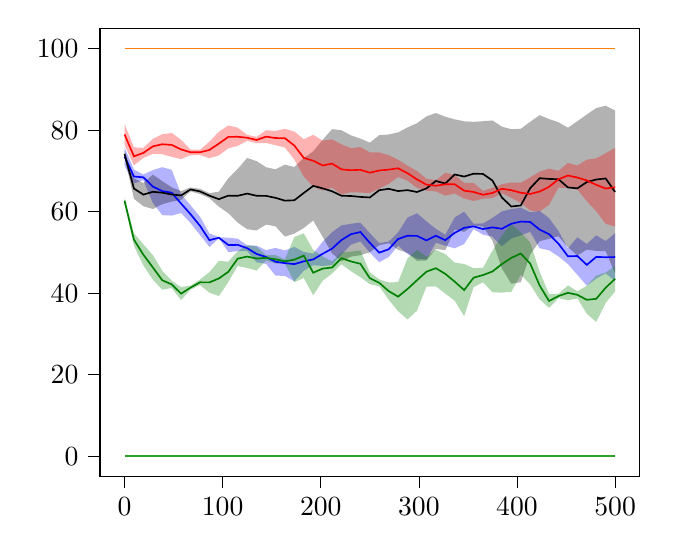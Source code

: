 % This file was created by tikzplotlib v0.9.6.
\begin{tikzpicture}

\definecolor{color0}{rgb}{0.122,0.467,0.706}
\definecolor{color1}{rgb}{1,0.498,0.055}
\definecolor{color2}{rgb}{0.173,0.627,0.173}

\begin{axis}[
tick align=outside,
tick pos=left,
x grid style={white!69.02!black},
xmin=-25, xmax=525,
xtick style={color=black},
y grid style={white!69.02!black},
ymin=-5, ymax=105,
ytick style={color=black}
]
\path [fill=blue, fill opacity=0.3]
(axis cs:0,75.772)
--(axis cs:0,71.279)
--(axis cs:9.615,66.911)
--(axis cs:19.231,67.72)
--(axis cs:28.846,62.145)
--(axis cs:38.462,59.149)
--(axis cs:48.077,59.031)
--(axis cs:57.692,59.673)
--(axis cs:67.308,57.18)
--(axis cs:76.923,54.27)
--(axis cs:86.538,51.323)
--(axis cs:96.154,53.449)
--(axis cs:105.769,50.06)
--(axis cs:115.385,50.304)
--(axis cs:125,50.315)
--(axis cs:134.615,47.551)
--(axis cs:144.231,47.196)
--(axis cs:153.846,44.296)
--(axis cs:163.462,44.236)
--(axis cs:173.077,42.899)
--(axis cs:182.692,45.497)
--(axis cs:192.308,46.849)
--(axis cs:201.923,46.675)
--(axis cs:211.538,46.885)
--(axis cs:221.154,49.477)
--(axis cs:230.769,51.905)
--(axis cs:240.385,52.686)
--(axis cs:250,49.967)
--(axis cs:259.615,47.61)
--(axis cs:269.231,48.857)
--(axis cs:278.846,51.688)
--(axis cs:288.462,49.609)
--(axis cs:298.077,48.482)
--(axis cs:307.692,48.279)
--(axis cs:317.308,52.366)
--(axis cs:326.923,51.646)
--(axis cs:336.538,50.995)
--(axis cs:346.154,52.063)
--(axis cs:355.769,55.729)
--(axis cs:365.385,54.342)
--(axis cs:375,53.831)
--(axis cs:384.615,51.497)
--(axis cs:394.231,53.424)
--(axis cs:403.846,54.176)
--(axis cs:413.462,55.052)
--(axis cs:423.077,51.008)
--(axis cs:432.692,50.516)
--(axis cs:442.308,49.005)
--(axis cs:451.923,47.134)
--(axis cs:461.538,44.497)
--(axis cs:471.154,41.823)
--(axis cs:480.769,43.576)
--(axis cs:490.385,44.858)
--(axis cs:500,42.961)
--(axis cs:500,54.742)
--(axis cs:500,54.742)
--(axis cs:490.385,52.778)
--(axis cs:480.769,54.184)
--(axis cs:471.154,52.051)
--(axis cs:461.538,53.709)
--(axis cs:451.923,50.97)
--(axis cs:442.308,55.245)
--(axis cs:432.692,58.408)
--(axis cs:423.077,60.155)
--(axis cs:413.462,59.861)
--(axis cs:403.846,60.953)
--(axis cs:394.231,60.63)
--(axis cs:384.615,60.069)
--(axis cs:375,58.452)
--(axis cs:365.385,57.104)
--(axis cs:355.769,57.034)
--(axis cs:346.154,59.985)
--(axis cs:336.538,58.578)
--(axis cs:326.923,54.339)
--(axis cs:317.308,55.796)
--(axis cs:307.692,57.61)
--(axis cs:298.077,59.6)
--(axis cs:288.462,58.554)
--(axis cs:278.846,54.907)
--(axis cs:269.231,52.667)
--(axis cs:259.615,52.259)
--(axis cs:250,54.72)
--(axis cs:240.385,57.304)
--(axis cs:230.769,57.018)
--(axis cs:221.154,56.607)
--(axis cs:211.538,54.955)
--(axis cs:201.923,52.619)
--(axis cs:192.308,49.696)
--(axis cs:182.692,50.109)
--(axis cs:173.077,51.335)
--(axis cs:163.462,50.483)
--(axis cs:153.846,51.106)
--(axis cs:144.231,50.55)
--(axis cs:134.615,51.663)
--(axis cs:125,51.737)
--(axis cs:115.385,53.36)
--(axis cs:105.769,53.589)
--(axis cs:96.154,53.732)
--(axis cs:86.538,54.658)
--(axis cs:76.923,58.765)
--(axis cs:67.308,61.547)
--(axis cs:57.692,64.264)
--(axis cs:48.077,70.259)
--(axis cs:38.462,70.903)
--(axis cs:28.846,70.181)
--(axis cs:19.231,69.111)
--(axis cs:9.615,70.308)
--(axis cs:0,75.772)
--cycle;

\path [fill=black, fill opacity=0.3]
(axis cs:0,74.954)
--(axis cs:0,73.353)
--(axis cs:9.615,63.14)
--(axis cs:19.231,61.333)
--(axis cs:28.846,60.645)
--(axis cs:38.462,61.82)
--(axis cs:48.077,62.443)
--(axis cs:57.692,62.905)
--(axis cs:67.308,64.97)
--(axis cs:76.923,64.307)
--(axis cs:86.538,63.291)
--(axis cs:96.154,61.215)
--(axis cs:105.769,59.646)
--(axis cs:115.385,57.298)
--(axis cs:125,55.683)
--(axis cs:134.615,55.383)
--(axis cs:144.231,56.818)
--(axis cs:153.846,56.394)
--(axis cs:163.462,53.856)
--(axis cs:173.077,54.612)
--(axis cs:182.692,55.978)
--(axis cs:192.308,57.824)
--(axis cs:201.923,53.807)
--(axis cs:211.538,49.746)
--(axis cs:221.154,47.805)
--(axis cs:230.769,48.956)
--(axis cs:240.385,49.311)
--(axis cs:250,50.025)
--(axis cs:259.615,51.755)
--(axis cs:269.231,52.252)
--(axis cs:278.846,50.647)
--(axis cs:288.462,49.882)
--(axis cs:298.077,47.933)
--(axis cs:307.692,48.014)
--(axis cs:317.308,50.84)
--(axis cs:326.923,50.529)
--(axis cs:336.538,55.593)
--(axis cs:346.154,55.036)
--(axis cs:355.769,56.603)
--(axis cs:365.385,56.301)
--(axis cs:375,52.88)
--(axis cs:384.615,46.06)
--(axis cs:394.231,42.299)
--(axis cs:403.846,42.691)
--(axis cs:413.462,49.469)
--(axis cs:423.077,52.74)
--(axis cs:432.692,53.325)
--(axis cs:442.308,53.963)
--(axis cs:451.923,51.281)
--(axis cs:461.538,49.251)
--(axis cs:471.154,50.669)
--(axis cs:480.769,50.362)
--(axis cs:490.385,50.289)
--(axis cs:500,44.86)
--(axis cs:500,84.799)
--(axis cs:500,84.799)
--(axis cs:490.385,85.989)
--(axis cs:480.769,85.394)
--(axis cs:471.154,83.835)
--(axis cs:461.538,82.177)
--(axis cs:451.923,80.583)
--(axis cs:442.308,81.927)
--(axis cs:432.692,82.716)
--(axis cs:423.077,83.661)
--(axis cs:413.462,82.039)
--(axis cs:403.846,80.325)
--(axis cs:394.231,80.217)
--(axis cs:384.615,80.856)
--(axis cs:375,82.366)
--(axis cs:365.385,82.184)
--(axis cs:355.769,82.026)
--(axis cs:346.154,82.163)
--(axis cs:336.538,82.644)
--(axis cs:326.923,83.277)
--(axis cs:317.308,84.197)
--(axis cs:307.692,83.364)
--(axis cs:298.077,81.686)
--(axis cs:288.462,80.666)
--(axis cs:278.846,79.436)
--(axis cs:269.231,78.93)
--(axis cs:259.615,78.765)
--(axis cs:250,76.926)
--(axis cs:240.385,77.918)
--(axis cs:230.769,78.713)
--(axis cs:221.154,79.974)
--(axis cs:211.538,80.24)
--(axis cs:201.923,77.614)
--(axis cs:192.308,74.796)
--(axis cs:182.692,73.173)
--(axis cs:173.077,70.961)
--(axis cs:163.462,71.522)
--(axis cs:153.846,70.382)
--(axis cs:144.231,70.898)
--(axis cs:134.615,72.389)
--(axis cs:125,73.171)
--(axis cs:115.385,70.469)
--(axis cs:105.769,68.19)
--(axis cs:96.154,64.894)
--(axis cs:86.538,64.538)
--(axis cs:76.923,65.606)
--(axis cs:67.308,65.924)
--(axis cs:57.692,65.044)
--(axis cs:48.077,65.955)
--(axis cs:38.462,67.482)
--(axis cs:28.846,69.073)
--(axis cs:19.231,67.017)
--(axis cs:9.615,68.175)
--(axis cs:0,74.954)
--cycle;

\path [fill=red, fill opacity=0.3]
(axis cs:0,81.53)
--(axis cs:0,76.346)
--(axis cs:9.615,71.373)
--(axis cs:19.231,73.18)
--(axis cs:28.846,74.181)
--(axis cs:38.462,74.075)
--(axis cs:48.077,73.444)
--(axis cs:57.692,72.879)
--(axis cs:67.308,73.864)
--(axis cs:76.923,73.91)
--(axis cs:86.538,73.111)
--(axis cs:96.154,73.782)
--(axis cs:105.769,75.522)
--(axis cs:115.385,76.137)
--(axis cs:125,77.393)
--(axis cs:134.615,76.806)
--(axis cs:144.231,76.839)
--(axis cs:153.846,76.301)
--(axis cs:163.462,75.715)
--(axis cs:173.077,72.766)
--(axis cs:182.692,68.596)
--(axis cs:192.308,66.117)
--(axis cs:201.923,65.206)
--(axis cs:211.538,65.842)
--(axis cs:221.154,64.226)
--(axis cs:230.769,64.761)
--(axis cs:240.385,64.677)
--(axis cs:250,64.561)
--(axis cs:259.615,65.653)
--(axis cs:269.231,66.766)
--(axis cs:278.846,68.517)
--(axis cs:288.462,67.568)
--(axis cs:298.077,65.82)
--(axis cs:307.692,65.157)
--(axis cs:317.308,64.969)
--(axis cs:326.923,63.909)
--(axis cs:336.538,64.433)
--(axis cs:346.154,63.213)
--(axis cs:355.769,62.628)
--(axis cs:365.385,63.174)
--(axis cs:375,63.299)
--(axis cs:384.615,64.506)
--(axis cs:394.231,63.372)
--(axis cs:403.846,62.151)
--(axis cs:413.462,60.267)
--(axis cs:423.077,60.039)
--(axis cs:432.692,61.639)
--(axis cs:442.308,65.876)
--(axis cs:451.923,65.757)
--(axis cs:461.538,65.402)
--(axis cs:471.154,62.568)
--(axis cs:480.769,60.093)
--(axis cs:490.385,56.997)
--(axis cs:500,56.351)
--(axis cs:500,75.625)
--(axis cs:500,75.625)
--(axis cs:490.385,74.326)
--(axis cs:480.769,73.078)
--(axis cs:471.154,72.727)
--(axis cs:461.538,71.328)
--(axis cs:451.923,71.959)
--(axis cs:442.308,70.019)
--(axis cs:432.692,70.548)
--(axis cs:423.077,69.829)
--(axis cs:413.462,68.406)
--(axis cs:403.846,67.1)
--(axis cs:394.231,67.145)
--(axis cs:384.615,66.72)
--(axis cs:375,65.856)
--(axis cs:365.385,65.104)
--(axis cs:355.769,67.018)
--(axis cs:346.154,67.081)
--(axis cs:336.538,68.986)
--(axis cs:326.923,69.521)
--(axis cs:317.308,67.73)
--(axis cs:307.692,68.079)
--(axis cs:298.077,69.987)
--(axis cs:288.462,71.259)
--(axis cs:278.846,72.746)
--(axis cs:269.231,73.854)
--(axis cs:259.615,74.529)
--(axis cs:250,74.536)
--(axis cs:240.385,75.845)
--(axis cs:230.769,75.563)
--(axis cs:221.154,76.505)
--(axis cs:211.538,77.717)
--(axis cs:201.923,77.424)
--(axis cs:192.308,78.856)
--(axis cs:182.692,77.764)
--(axis cs:173.077,79.635)
--(axis cs:163.462,80.321)
--(axis cs:153.846,79.801)
--(axis cs:144.231,79.974)
--(axis cs:134.615,78.332)
--(axis cs:125,78.854)
--(axis cs:115.385,80.583)
--(axis cs:105.769,81.14)
--(axis cs:96.154,79.603)
--(axis cs:86.538,77.158)
--(axis cs:76.923,75.2)
--(axis cs:67.308,75.237)
--(axis cs:57.692,77.628)
--(axis cs:48.077,79.295)
--(axis cs:38.462,78.986)
--(axis cs:28.846,77.836)
--(axis cs:19.231,75.652)
--(axis cs:9.615,75.763)
--(axis cs:0,81.53)
--cycle;

\path [fill=green!50!black, fill opacity=0.3]
(axis cs:0,63.509)
--(axis cs:0,61.866)
--(axis cs:9.615,51.571)
--(axis cs:19.231,46.821)
--(axis cs:28.846,43.295)
--(axis cs:38.462,40.828)
--(axis cs:48.077,41.256)
--(axis cs:57.692,38.277)
--(axis cs:67.308,40.873)
--(axis cs:76.923,41.984)
--(axis cs:86.538,40.116)
--(axis cs:96.154,39.289)
--(axis cs:105.769,42.738)
--(axis cs:115.385,46.671)
--(axis cs:125,46.184)
--(axis cs:134.615,45.534)
--(axis cs:144.231,48.005)
--(axis cs:153.846,47.25)
--(axis cs:163.462,47.31)
--(axis cs:173.077,42.696)
--(axis cs:182.692,43.721)
--(axis cs:192.308,39.458)
--(axis cs:201.923,43.036)
--(axis cs:211.538,44.791)
--(axis cs:221.154,47.094)
--(axis cs:230.769,45.39)
--(axis cs:240.385,43.924)
--(axis cs:250,42.196)
--(axis cs:259.615,41.69)
--(axis cs:269.231,38.393)
--(axis cs:278.846,35.563)
--(axis cs:288.462,33.537)
--(axis cs:298.077,35.723)
--(axis cs:307.692,41.571)
--(axis cs:317.308,41.649)
--(axis cs:326.923,39.882)
--(axis cs:336.538,38.148)
--(axis cs:346.154,34.344)
--(axis cs:355.769,41.465)
--(axis cs:365.385,42.675)
--(axis cs:375,40.198)
--(axis cs:384.615,40.132)
--(axis cs:394.231,40.33)
--(axis cs:403.846,44.566)
--(axis cs:413.462,42.113)
--(axis cs:423.077,38.495)
--(axis cs:432.692,36.374)
--(axis cs:442.308,38.769)
--(axis cs:451.923,38.24)
--(axis cs:461.538,38.714)
--(axis cs:471.154,34.928)
--(axis cs:480.769,32.933)
--(axis cs:490.385,37.602)
--(axis cs:500,40.397)
--(axis cs:500,46.633)
--(axis cs:500,46.633)
--(axis cs:490.385,45.057)
--(axis cs:480.769,44.284)
--(axis cs:471.154,41.795)
--(axis cs:461.538,40.459)
--(axis cs:451.923,41.911)
--(axis cs:442.308,39.812)
--(axis cs:432.692,39.755)
--(axis cs:423.077,45.258)
--(axis cs:413.462,52.4)
--(axis cs:403.846,54.876)
--(axis cs:394.231,56.947)
--(axis cs:384.615,54.139)
--(axis cs:375,50.432)
--(axis cs:365.385,46.205)
--(axis cs:355.769,46.123)
--(axis cs:346.154,47.167)
--(axis cs:336.538,47.477)
--(axis cs:326.923,49.57)
--(axis cs:317.308,50.596)
--(axis cs:307.692,48.94)
--(axis cs:298.077,50.616)
--(axis cs:288.462,48.529)
--(axis cs:278.846,42.709)
--(axis cs:269.231,42.617)
--(axis cs:259.615,43.375)
--(axis cs:250,45.126)
--(axis cs:240.385,50.489)
--(axis cs:230.769,50.168)
--(axis cs:221.154,50.055)
--(axis cs:211.538,47.79)
--(axis cs:201.923,49.002)
--(axis cs:192.308,50.572)
--(axis cs:182.692,54.683)
--(axis cs:173.077,53.737)
--(axis cs:163.462,48.282)
--(axis cs:153.846,49.361)
--(axis cs:144.231,49.312)
--(axis cs:134.615,51.436)
--(axis cs:125,51.758)
--(axis cs:115.385,50.272)
--(axis cs:105.769,47.717)
--(axis cs:96.154,47.914)
--(axis cs:86.538,45.169)
--(axis cs:76.923,43.324)
--(axis cs:67.308,41.85)
--(axis cs:57.692,41.473)
--(axis cs:48.077,43.041)
--(axis cs:38.462,45.491)
--(axis cs:28.846,49.329)
--(axis cs:19.231,52.001)
--(axis cs:9.615,54.663)
--(axis cs:0,63.509)
--cycle;

\addplot [semithick, blue]
table {%
0 73.525
9.615 68.61
19.231 68.415
28.846 66.163
38.462 65.026
48.077 64.645
57.692 61.968
67.308 59.363
76.923 56.518
86.538 52.991
96.154 53.59
105.769 51.825
115.385 51.832
125 51.026
134.615 49.607
144.231 48.873
153.846 47.701
163.462 47.36
173.077 47.117
182.692 47.803
192.308 48.272
201.923 49.647
211.538 50.92
221.154 53.042
230.769 54.462
240.385 54.995
250 52.343
259.615 49.935
269.231 50.762
278.846 53.297
288.462 54.081
298.077 54.041
307.692 52.945
317.308 54.081
326.923 52.993
336.538 54.787
346.154 56.024
355.769 56.381
365.385 55.723
375 56.141
384.615 55.783
394.231 57.027
403.846 57.564
413.462 57.457
423.077 55.582
432.692 54.462
442.308 52.125
451.923 49.052
461.538 49.103
471.154 46.937
480.769 48.88
490.385 48.818
500 48.851
};
\addplot [semithick, black]
table {%
0 74.154
9.615 65.657
19.231 64.175
28.846 64.859
38.462 64.651
48.077 64.199
57.692 63.974
67.308 65.447
76.923 64.956
86.538 63.914
96.154 63.054
105.769 63.918
115.385 63.884
125 64.427
134.615 63.886
144.231 63.858
153.846 63.388
163.462 62.689
173.077 62.787
182.692 64.576
192.308 66.31
201.923 65.711
211.538 64.993
221.154 63.889
230.769 63.835
240.385 63.614
250 63.475
259.615 65.26
269.231 65.591
278.846 65.041
288.462 65.274
298.077 64.81
307.692 65.689
317.308 67.519
326.923 66.903
336.538 69.119
346.154 68.599
355.769 69.314
365.385 69.242
375 67.623
384.615 63.458
394.231 61.258
403.846 61.508
413.462 65.754
423.077 68.2
432.692 68.021
442.308 67.945
451.923 65.932
461.538 65.714
471.154 67.252
480.769 67.878
490.385 68.139
500 64.83
};
\addplot [semithick, red]
table {%
0 78.938
9.615 73.568
19.231 74.416
28.846 76.008
38.462 76.531
48.077 76.369
57.692 75.253
67.308 74.551
76.923 74.555
86.538 75.135
96.154 76.693
105.769 78.331
115.385 78.36
125 78.124
134.615 77.569
144.231 78.406
153.846 78.051
163.462 78.018
173.077 76.2
182.692 73.18
192.308 72.487
201.923 71.315
211.538 71.78
221.154 70.365
230.769 70.162
240.385 70.261
250 69.548
259.615 70.091
269.231 70.31
278.846 70.632
288.462 69.414
298.077 67.903
307.692 66.618
317.308 66.349
326.923 66.715
336.538 66.71
346.154 65.147
355.769 64.823
365.385 64.139
375 64.577
384.615 65.613
394.231 65.258
403.846 64.625
413.462 64.337
423.077 64.934
432.692 66.094
442.308 67.947
451.923 68.858
461.538 68.365
471.154 67.647
480.769 66.586
490.385 65.661
500 65.988
};
\addplot [semithick, green!50!black]
table {%
0 62.687
9.615 53.117
19.231 49.411
28.846 46.312
38.462 43.159
48.077 42.148
57.692 39.875
67.308 41.362
76.923 42.654
86.538 42.642
96.154 43.602
105.769 45.227
115.385 48.472
125 48.971
134.615 48.485
144.231 48.658
153.846 48.306
163.462 47.796
173.077 48.216
182.692 49.202
192.308 45.015
201.923 46.019
211.538 46.291
221.154 48.575
230.769 47.779
240.385 47.207
250 43.661
259.615 42.532
269.231 40.505
278.846 39.136
288.462 41.033
298.077 43.17
307.692 45.255
317.308 46.123
326.923 44.726
336.538 42.813
346.154 40.755
355.769 43.794
365.385 44.44
375 45.315
384.615 47.135
394.231 48.639
403.846 49.721
413.462 47.256
423.077 41.876
432.692 38.064
442.308 39.29
451.923 40.075
461.538 39.586
471.154 38.362
480.769 38.608
490.385 41.329
500 43.515
};
\addplot [semithick, color0]
table {%
0 100
9.615 100
19.231 100
28.846 100
38.462 100
48.077 100
57.692 100
67.308 100
76.923 100
86.538 100
96.154 100
105.769 100
115.385 100
125 100
134.615 100
144.231 100
153.846 100
163.462 100
173.077 100
182.692 100
192.308 100
201.923 100
211.538 100
221.154 100
230.769 100
240.385 100
250 100
259.615 100
269.231 100
278.846 100
288.462 100
298.077 100
307.692 100
317.308 100
326.923 100
336.538 100
346.154 100
355.769 100
365.385 100
375 100
384.615 100
394.231 100
403.846 100
413.462 100
423.077 100
432.692 100
442.308 100
451.923 100
461.538 100
471.154 100
480.769 100
490.385 100
500 100
};
\addplot [semithick, color1]
table {%
0 100
9.615 100
19.231 100
28.846 100
38.462 100
48.077 100
57.692 100
67.308 100
76.923 100
86.538 100
96.154 100
105.769 100
115.385 100
125 100
134.615 100
144.231 100
153.846 100
163.462 100
173.077 100
182.692 100
192.308 100
201.923 100
211.538 100
221.154 100
230.769 100
240.385 100
250 100
259.615 100
269.231 100
278.846 100
288.462 100
298.077 100
307.692 100
317.308 100
326.923 100
336.538 100
346.154 100
355.769 100
365.385 100
375 100
384.615 100
394.231 100
403.846 100
413.462 100
423.077 100
432.692 100
442.308 100
451.923 100
461.538 100
471.154 100
480.769 100
490.385 100
500 100
};
\addplot [semithick, color2]
table {%
0 0
9.615 0
19.231 0
28.846 0
38.462 0
48.077 0
57.692 0
67.308 0
76.923 0
86.538 0
96.154 0
105.769 0
115.385 0
125 0
134.615 0
144.231 0
153.846 0
163.462 0
173.077 0
182.692 0
192.308 0
201.923 0
211.538 0
221.154 0
230.769 0
240.385 0
250 0
259.615 0
269.231 0
278.846 0
288.462 0
298.077 0
307.692 0
317.308 0
326.923 0
336.538 0
346.154 0
355.769 0
365.385 0
375 0
384.615 0
394.231 0
403.846 0
413.462 0
423.077 0
432.692 0
442.308 0
451.923 0
461.538 0
471.154 0
480.769 0
490.385 0
500 0
};
\end{axis}

\end{tikzpicture}
